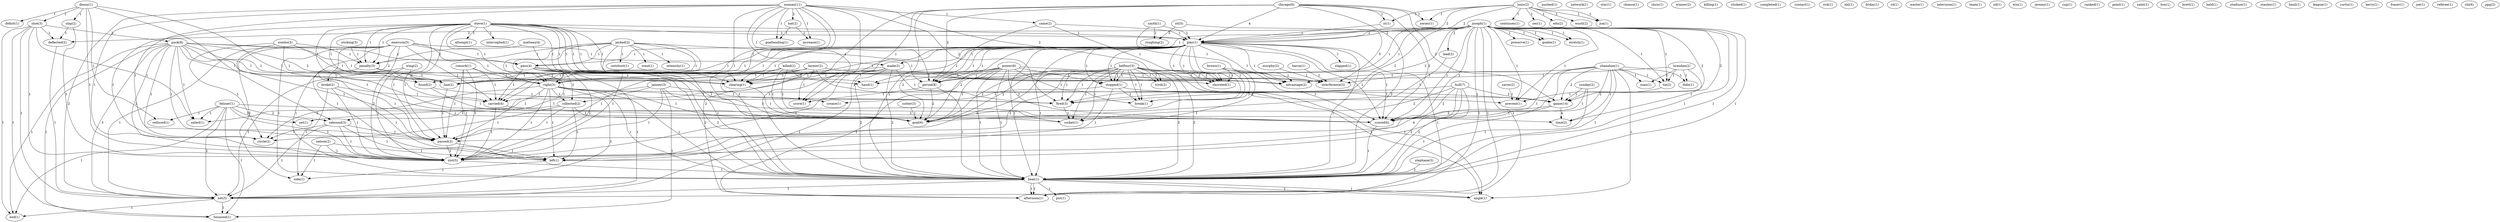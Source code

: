 digraph G {
  denny [ label="denny(1)" ];
  shot [ label="shot(3)" ];
  deficit [ label="deficit(1)" ];
  slap [ label="slap(2)" ];
  rebound [ label="rebound(3)" ];
  reduced [ label="reduced(1)" ];
  slot [ label="slot(5)" ];
  scored [ label="scored(6)" ];
  sticking [ label="sticking(3)" ];
  penalty [ label="penalty(3)" ];
  wing [ label="wing(2)" ];
  found [ label="found(2)" ];
  net [ label="net(5)" ];
  pushed [ label="pushed(1)" ];
  saves [ label="saves(2)" ];
  prevent [ label="prevent(1)" ];
  network [ label="network(1)" ];
  beat [ label="beat(1)" ];
  put [ label="put(1)" ];
  afternoon [ label="afternoon(1)" ];
  angle [ label="angle(1)" ];
  puck [ label="puck(8)" ];
  deflected [ label="deflected(2)" ];
  end [ label="end(1)" ];
  bounced [ label="bounced(1)" ];
  sailed [ label="sailed(1)" ];
  pass [ label="pass(4)" ];
  right [ label="right(3)" ];
  hand [ label="hand(1)" ];
  circle [ label="circle(2)" ];
  carried [ label="carried(4)" ];
  line [ label="line(2)" ];
  passed [ label="passed(3)" ];
  goal [ label="goal(6)" ];
  power [ label="power(8)" ];
  beat [ label="beat(2)" ];
  period [ label="period(8)" ];
  stopped [ label="stopped(1)" ];
  clearing [ label="clearing(1)" ];
  break [ label="break(1)" ];
  advantage [ label="advantage(2)" ];
  beat [ label="beat(1)" ];
  emerson [ label="emerson(5)" ];
  made [ label="made(3)" ];
  broke [ label="broke(2)" ];
  left [ label="left(1)" ];
  side [ label="side(1)" ];
  star [ label="star(1)" ];
  steve [ label="steve(1)" ];
  play [ label="play(7)" ];
  intercepted [ label="intercepted(1)" ];
  attempt [ label="attempt(1)" ];
  play [ label="play(1)" ];
  interference [ label="interference(3)" ];
  chance [ label="chance(1)" ];
  louis [ label="louis(2)" ];
  continues [ label="continues(1)" ];
  series [ label="series(1)" ];
  cec [ label="cec(1)" ];
  st [ label="st(1)" ];
  edu [ label="edu(2)" ];
  wustl [ label="wustl(2)" ];
  jca [ label="jca(1)" ];
  jca [ label="jca(1)" ];
  slapped [ label="slapped(1)" ];
  collected [ label="collected(2)" ];
  shoveled [ label="shoveled(1)" ];
  chicago [ label="chicago(6)" ];
  game [ label="game(14)" ];
  score [ label="score(1)" ];
  chris [ label="chris(1)" ];
  picked [ label="picked(3)" ];
  intensity [ label="intensity(1)" ];
  outshoot [ label="outshoot(1)" ];
  went [ label="went(1)" ];
  winner [ label="winner(2)" ];
  killing [ label="killing(1)" ];
  fired [ label="fired(3)" ];
  rocket [ label="rocket(1)" ];
  sticked [ label="sticked(1)" ];
  completed [ label="completed(1)" ];
  joseph [ label="joseph(5)" ];
  lead [ label="lead(3)" ];
  preserve [ label="preserve(1)" ];
  goalie [ label="goalie(1)" ];
  tie [ label="tie(2)" ];
  stretch [ label="stretch(1)" ];
  contact [ label="contact(1)" ];
  rick [ label="rick(1)" ];
  stl [ label="stl(5)" ];
  roughing [ label="roughing(2)" ];
  nhl [ label="nhl(1)" ];
  friday [ label="friday(1)" ];
  smith [ label="smith(1)" ];
  rd [ label="rd(1)" ];
  hull [ label="hull(7)" ];
  roenick [ label="roenick(1)" ];
  crease [ label="crease(1)" ];
  zombo [ label="zombo(3)" ];
  noonan [ label="noonan(11)" ];
  came [ label="came(2)" ];
  hat [ label="hat(2)" ];
  goaltending [ label="goaltending(1)" ];
  increase [ label="increase(1)" ];
  trick [ label="trick(2)" ];
  waste [ label="waste(1)" ];
  television [ label="television(1)" ];
  killed [ label="killed(2)" ];
  felsner [ label="felsner(4)" ];
  set [ label="set(1)" ];
  team [ label="team(1)" ];
  nd [ label="nd(1)" ];
  win [ label="win(1)" ];
  brendan [ label="brendan(2)" ];
  man [ label="man(1)" ];
  time [ label="time(2)" ];
  didn [ label="didn(1)" ];
  jeremy [ label="jeremy(1)" ];
  cup [ label="cup(1)" ];
  joseph [ label="joseph(1)" ];
  ranked [ label="ranked(1)" ];
  point [ label="point(1)" ];
  saint [ label="saint(1)" ];
  matteau [ label="matteau(4)" ];
  belfour [ label="belfour(1)" ];
  steve [ label="steve(1)" ];
  murphy [ label="murphy(2)" ];
  shanahan [ label="shanahan(1)" ];
  belfour [ label="belfour(3)" ];
  box [ label="box(1)" ];
  brett [ label="brett(1)" ];
  janney [ label="janney(3)" ];
  held [ label="held(1)" ];
  sunday [ label="sunday(2)" ];
  stadium [ label="stadium(1)" ];
  larmer [ label="larmer(2)" ];
  stanley [ label="stanley(1)" ];
  basil [ label="basil(1)" ];
  stephane [ label="stephane(3)" ];
  league [ label="league(1)" ];
  brown [ label="brown(1)" ];
  nelson [ label="nelson(2)" ];
  curtis [ label="curtis(1)" ];
  kerry [ label="kerry(1)" ];
  fraser [ label="fraser(1)" ];
  roenick [ label="roenick(1)" ];
  baron [ label="baron(1)" ];
  joe [ label="joe(1)" ];
  referee [ label="referee(1)" ];
  sutter [ label="sutter(3)" ];
  chi [ label="chi(6)" ];
  ppg [ label="ppg(2)" ];
  felsner [ label="felsner(1)" ];
  denny -> shot [ label="1" ];
  denny -> deficit [ label="1" ];
  denny -> slap [ label="1" ];
  denny -> rebound [ label="1" ];
  denny -> reduced [ label="1" ];
  denny -> slot [ label="1" ];
  denny -> scored [ label="1" ];
  sticking -> penalty [ label="1" ];
  wing -> found [ label="1" ];
  wing -> net [ label="1" ];
  wing -> slot [ label="1" ];
  saves -> prevent [ label="1" ];
  beat -> put [ label="1" ];
  beat -> net [ label="1" ];
  beat -> afternoon [ label="1" ];
  beat -> angle [ label="1" ];
  shot -> puck [ label="2" ];
  shot -> deflected [ label="1" ];
  shot -> net [ label="1" ];
  shot -> end [ label="1" ];
  shot -> bounced [ label="1" ];
  shot -> slot [ label="1" ];
  shot -> sailed [ label="1" ];
  puck -> found [ label="1" ];
  puck -> pass [ label="1" ];
  puck -> right [ label="2" ];
  puck -> net [ label="3" ];
  puck -> hand [ label="1" ];
  puck -> circle [ label="1" ];
  puck -> end [ label="1" ];
  puck -> carried [ label="1" ];
  puck -> bounced [ label="1" ];
  puck -> line [ label="1" ];
  puck -> passed [ label="1" ];
  puck -> slot [ label="2" ];
  puck -> sailed [ label="1" ];
  puck -> goal [ label="1" ];
  power -> hand [ label="1" ];
  power -> beat [ label="1" ];
  power -> afternoon [ label="1" ];
  power -> period [ label="1" ];
  power -> stopped [ label="1" ];
  power -> line [ label="1" ];
  power -> clearing [ label="1" ];
  power -> break [ label="1" ];
  power -> advantage [ label="1" ];
  power -> scored [ label="2" ];
  power -> beat [ label="1" ];
  power -> goal [ label="1" ];
  emerson -> pass [ label="1" ];
  emerson -> made [ label="1" ];
  emerson -> right [ label="1" ];
  emerson -> net [ label="1" ];
  emerson -> beat [ label="1" ];
  emerson -> broke [ label="2" ];
  emerson -> carried [ label="1" ];
  emerson -> slot [ label="2" ];
  emerson -> left [ label="1" ];
  emerson -> beat [ label="1" ];
  emerson -> side [ label="1" ];
  steve -> play [ label="1" ];
  steve -> intercepted [ label="1" ];
  steve -> attempt [ label="1" ];
  steve -> right [ label="1" ];
  steve -> circle [ label="1" ];
  steve -> play [ label="1" ];
  steve -> penalty [ label="1" ];
  steve -> line [ label="1" ];
  steve -> passed [ label="1" ];
  steve -> clearing [ label="1" ];
  steve -> advantage [ label="1" ];
  steve -> interference [ label="1" ];
  louis -> play [ label="2" ];
  louis -> continues [ label="1" ];
  louis -> series [ label="1" ];
  louis -> cec [ label="1" ];
  louis -> st [ label="1" ];
  louis -> edu [ label="1" ];
  louis -> play [ label="2" ];
  louis -> wustl [ label="1" ];
  louis -> jca [ label="1" ];
  louis -> jca [ label="1" ];
  play -> slapped [ label="1" ];
  play -> pass [ label="1" ];
  play -> right [ label="1" ];
  play -> collected [ label="1" ];
  play -> hand [ label="1" ];
  play -> beat [ label="1" ];
  play -> afternoon [ label="1" ];
  play -> period [ label="1" ];
  play -> stopped [ label="1" ];
  play -> line [ label="1" ];
  play -> clearing [ label="1" ];
  play -> break [ label="1" ];
  play -> advantage [ label="1" ];
  play -> shoveled [ label="1" ];
  play -> scored [ label="1" ];
  play -> beat [ label="1" ];
  play -> goal [ label="2" ];
  chicago -> series [ label="1" ];
  chicago -> st [ label="1" ];
  chicago -> beat [ label="2" ];
  chicago -> afternoon [ label="2" ];
  chicago -> play [ label="4" ];
  chicago -> period [ label="2" ];
  chicago -> game [ label="2" ];
  chicago -> score [ label="1" ];
  chicago -> scored [ label="2" ];
  chicago -> beat [ label="2" ];
  picked -> found [ label="1" ];
  picked -> pass [ label="1" ];
  picked -> right [ label="1" ];
  picked -> intensity [ label="1" ];
  picked -> outshoot [ label="1" ];
  picked -> penalty [ label="1" ];
  picked -> carried [ label="1" ];
  picked -> period [ label="1" ];
  picked -> passed [ label="1" ];
  picked -> went [ label="1" ];
  picked -> slot [ label="1" ];
  slap -> deflected [ label="1" ];
  slap -> slot [ label="1" ];
  found -> fired [ label="1" ];
  found -> rocket [ label="1" ];
  pass -> right [ label="3" ];
  pass -> collected [ label="1" ];
  pass -> net [ label="1" ];
  pass -> beat [ label="2" ];
  pass -> carried [ label="1" ];
  pass -> slot [ label="2" ];
  pass -> shoveled [ label="1" ];
  pass -> beat [ label="2" ];
  pass -> goal [ label="1" ];
  joseph -> lead [ label="2" ];
  joseph -> preserve [ label="1" ];
  joseph -> made [ label="1" ];
  joseph -> deflected [ label="2" ];
  joseph -> net [ label="1" ];
  joseph -> beat [ label="1" ];
  joseph -> afternoon [ label="1" ];
  joseph -> play [ label="2" ];
  joseph -> goalie [ label="1" ];
  joseph -> period [ label="1" ];
  joseph -> tie [ label="1" ];
  joseph -> prevent [ label="1" ];
  joseph -> fired [ label="2" ];
  joseph -> game [ label="2" ];
  joseph -> stretch [ label="1" ];
  joseph -> scored [ label="1" ];
  joseph -> beat [ label="1" ];
  lead -> goal [ label="1" ];
  stl -> roughing [ label="2" ];
  stl -> interference [ label="5" ];
  made -> right [ label="1" ];
  made -> net [ label="1" ];
  made -> beat [ label="2" ];
  made -> prevent [ label="1" ];
  made -> slot [ label="1" ];
  made -> beat [ label="2" ];
  smith -> roughing [ label="1" ];
  smith -> play [ label="1" ];
  smith -> advantage [ label="1" ];
  hull -> beat [ label="2" ];
  hull -> fired [ label="2" ];
  hull -> game [ label="2" ];
  hull -> rocket [ label="2" ];
  hull -> slot [ label="4" ];
  hull -> scored [ label="2" ];
  hull -> beat [ label="2" ];
  roenick -> right [ label="1" ];
  roenick -> carried [ label="1" ];
  roenick -> passed [ label="1" ];
  roenick -> slot [ label="1" ];
  right -> collected [ label="1" ];
  right -> net [ label="2" ];
  right -> beat [ label="1" ];
  right -> circle [ label="2" ];
  right -> carried [ label="1" ];
  right -> game [ label="1" ];
  right -> slot [ label="1" ];
  right -> left [ label="1" ];
  right -> beat [ label="1" ];
  right -> goal [ label="1" ];
  right -> crease [ label="1" ];
  zombo -> circle [ label="1" ];
  zombo -> penalty [ label="1" ];
  zombo -> line [ label="1" ];
  zombo -> passed [ label="1" ];
  zombo -> clearing [ label="1" ];
  deflected -> net [ label="1" ];
  noonan -> came [ label="1" ];
  noonan -> net [ label="2" ];
  noonan -> beat [ label="1" ];
  noonan -> hat [ label="2" ];
  noonan -> goaltending [ label="1" ];
  noonan -> increase [ label="1" ];
  noonan -> carried [ label="1" ];
  noonan -> period [ label="1" ];
  noonan -> trick [ label="2" ];
  noonan -> passed [ label="1" ];
  noonan -> fired [ label="2" ];
  noonan -> score [ label="1" ];
  noonan -> slot [ label="1" ];
  noonan -> beat [ label="1" ];
  noonan -> goal [ label="1" ];
  collected -> rebound [ label="1" ];
  collected -> circle [ label="1" ];
  collected -> passed [ label="1" ];
  collected -> left [ label="1" ];
  collected -> goal [ label="1" ];
  killed -> hand [ label="1" ];
  killed -> line [ label="1" ];
  killed -> clearing [ label="1" ];
  killed -> scored [ label="1" ];
  killed -> goal [ label="1" ];
  felsner -> rebound [ label="2" ];
  felsner -> net [ label="2" ];
  felsner -> end [ label="1" ];
  felsner -> bounced [ label="1" ];
  felsner -> reduced [ label="1" ];
  felsner -> slot [ label="1" ];
  felsner -> sailed [ label="1" ];
  felsner -> scored [ label="1" ];
  felsner -> set [ label="1" ];
  came -> play [ label="1" ];
  came -> period [ label="1" ];
  came -> shoveled [ label="1" ];
  rebound -> net [ label="1" ];
  rebound -> circle [ label="1" ];
  rebound -> passed [ label="1" ];
  rebound -> slot [ label="1" ];
  rebound -> left [ label="1" ];
  st -> play [ label="2" ];
  net -> end [ label="1" ];
  net -> bounced [ label="1" ];
  beat -> afternoon [ label="1" ];
  beat -> angle [ label="1" ];
  hat -> goaltending [ label="1" ];
  hat -> increase [ label="1" ];
  brendan -> man [ label="1" ];
  brendan -> tie [ label="1" ];
  brendan -> advantage [ label="1" ];
  brendan -> time [ label="1" ];
  brendan -> didn [ label="1" ];
  joseph -> afternoon [ label="1" ];
  joseph -> play [ label="2" ];
  joseph -> goalie [ label="1" ];
  joseph -> period [ label="1" ];
  joseph -> tie [ label="1" ];
  joseph -> prevent [ label="1" ];
  joseph -> fired [ label="2" ];
  joseph -> game [ label="2" ];
  joseph -> stretch [ label="1" ];
  joseph -> scored [ label="1" ];
  joseph -> beat [ label="1" ];
  play -> period [ label="1" ];
  play -> stopped [ label="1" ];
  play -> line [ label="1" ];
  play -> clearing [ label="1" ];
  play -> break [ label="1" ];
  play -> advantage [ label="1" ];
  play -> shoveled [ label="1" ];
  play -> scored [ label="1" ];
  play -> beat [ label="1" ];
  play -> goal [ label="2" ];
  broke -> carried [ label="1" ];
  broke -> slot [ label="1" ];
  broke -> left [ label="1" ];
  broke -> side [ label="1" ];
  matteau -> penalty [ label="1" ];
  matteau -> beat [ label="1" ];
  belfour -> trick [ label="1" ];
  belfour -> stopped [ label="1" ];
  belfour -> fired [ label="1" ];
  belfour -> rocket [ label="1" ];
  belfour -> angle [ label="1" ];
  belfour -> break [ label="1" ];
  belfour -> slot [ label="2" ];
  belfour -> shoveled [ label="2" ];
  belfour -> beat [ label="2" ];
  belfour -> goal [ label="2" ];
  steve -> penalty [ label="1" ];
  steve -> line [ label="1" ];
  steve -> passed [ label="1" ];
  steve -> clearing [ label="1" ];
  steve -> advantage [ label="1" ];
  steve -> interference [ label="1" ];
  murphy -> interference [ label="1" ];
  penalty -> line [ label="1" ];
  penalty -> passed [ label="1" ];
  penalty -> clearing [ label="1" ];
  shanahan -> man [ label="1" ];
  shanahan -> tie [ label="1" ];
  shanahan -> passed [ label="1" ];
  shanahan -> game [ label="2" ];
  shanahan -> angle [ label="1" ];
  shanahan -> left [ label="1" ];
  shanahan -> advantage [ label="1" ];
  shanahan -> scored [ label="2" ];
  shanahan -> interference [ label="1" ];
  shanahan -> beat [ label="1" ];
  shanahan -> time [ label="1" ];
  shanahan -> didn [ label="1" ];
  belfour -> trick [ label="1" ];
  belfour -> stopped [ label="1" ];
  belfour -> fired [ label="1" ];
  belfour -> rocket [ label="1" ];
  belfour -> angle [ label="1" ];
  belfour -> break [ label="1" ];
  belfour -> slot [ label="2" ];
  belfour -> shoveled [ label="2" ];
  belfour -> beat [ label="2" ];
  belfour -> goal [ label="2" ];
  carried -> slot [ label="1" ];
  carried -> time [ label="2" ];
  period -> score [ label="1" ];
  period -> beat [ label="1" ];
  period -> goal [ label="2" ];
  janney -> bounced [ label="1" ];
  janney -> fired [ label="1" ];
  janney -> rocket [ label="1" ];
  janney -> slot [ label="1" ];
  janney -> sailed [ label="1" ];
  janney -> set [ label="1" ];
  sunday -> game [ label="1" ];
  sunday -> scored [ label="1" ];
  sunday -> beat [ label="1" ];
  tie -> prevent [ label="1" ];
  stopped -> game [ label="1" ];
  stopped -> break [ label="1" ];
  stopped -> left [ label="1" ];
  stopped -> crease [ label="1" ];
  larmer -> line [ label="1" ];
  larmer -> passed [ label="1" ];
  larmer -> fired [ label="1" ];
  larmer -> clearing [ label="1" ];
  larmer -> score [ label="1" ];
  larmer -> interference [ label="1" ];
  line -> passed [ label="1" ];
  passed -> slot [ label="1" ];
  passed -> left [ label="1" ];
  fired -> rocket [ label="1" ];
  stephane -> beat [ label="2" ];
  game -> scored [ label="3" ];
  game -> beat [ label="1" ];
  game -> time [ label="4" ];
  clearing -> goal [ label="1" ];
  brown -> left [ label="1" ];
  brown -> shoveled [ label="1" ];
  brown -> scored [ label="1" ];
  brown -> interference [ label="1" ];
  brown -> goal [ label="1" ];
  nelson -> slot [ label="1" ];
  nelson -> left [ label="1" ];
  nelson -> side [ label="1" ];
  roenick -> slot [ label="1" ];
  baron -> interference [ label="1" ];
  slot -> beat [ label="1" ];
  left -> side [ label="1" ];
  sutter -> goal [ label="1" ];
  scored -> beat [ label="1" ];
}
